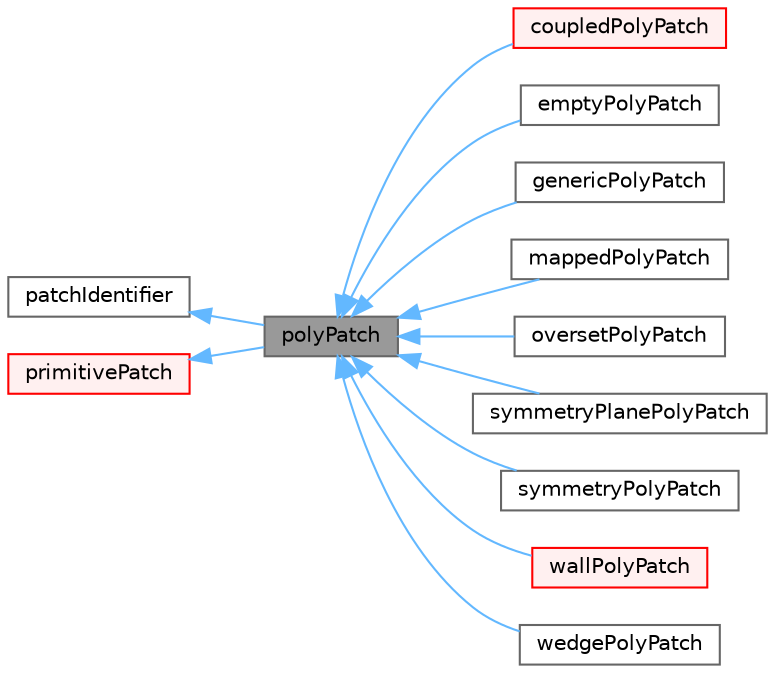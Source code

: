 digraph "polyPatch"
{
 // LATEX_PDF_SIZE
  bgcolor="transparent";
  edge [fontname=Helvetica,fontsize=10,labelfontname=Helvetica,labelfontsize=10];
  node [fontname=Helvetica,fontsize=10,shape=box,height=0.2,width=0.4];
  rankdir="LR";
  Node1 [id="Node000001",label="polyPatch",height=0.2,width=0.4,color="gray40", fillcolor="grey60", style="filled", fontcolor="black",tooltip="A patch is a list of labels that address the faces in the global face list."];
  Node2 -> Node1 [id="edge1_Node000001_Node000002",dir="back",color="steelblue1",style="solid",tooltip=" "];
  Node2 [id="Node000002",label="patchIdentifier",height=0.2,width=0.4,color="gray40", fillcolor="white", style="filled",URL="$classFoam_1_1patchIdentifier.html",tooltip="Identifies a patch by name and index, with optional physical type and group information."];
  Node3 -> Node1 [id="edge2_Node000001_Node000003",dir="back",color="steelblue1",style="solid",tooltip=" "];
  Node3 [id="Node000003",label="primitivePatch",height=0.2,width=0.4,color="red", fillcolor="#FFF0F0", style="filled",URL="$classFoam_1_1PrimitivePatch.html",tooltip="A list of faces which address into the list of points."];
  Node1 -> Node6 [id="edge3_Node000001_Node000006",dir="back",color="steelblue1",style="solid",tooltip=" "];
  Node6 [id="Node000006",label="coupledPolyPatch",height=0.2,width=0.4,color="red", fillcolor="#FFF0F0", style="filled",URL="$classFoam_1_1coupledPolyPatch.html",tooltip="The coupledPolyPatch is an abstract base class for patches that couple regions of the computational d..."];
  Node1 -> Node16 [id="edge4_Node000001_Node000016",dir="back",color="steelblue1",style="solid",tooltip=" "];
  Node16 [id="Node000016",label="emptyPolyPatch",height=0.2,width=0.4,color="gray40", fillcolor="white", style="filled",URL="$classFoam_1_1emptyPolyPatch.html",tooltip="Empty front and back plane patch. Used for 2-D geometries."];
  Node1 -> Node17 [id="edge5_Node000001_Node000017",dir="back",color="steelblue1",style="solid",tooltip=" "];
  Node17 [id="Node000017",label="genericPolyPatch",height=0.2,width=0.4,color="gray40", fillcolor="white", style="filled",URL="$classFoam_1_1genericPolyPatch.html",tooltip="Substitute for unknown patches. Used for postprocessing when only basic polyPatch info is needed or i..."];
  Node1 -> Node18 [id="edge6_Node000001_Node000018",dir="back",color="steelblue1",style="solid",tooltip=" "];
  Node18 [id="Node000018",label="mappedPolyPatch",height=0.2,width=0.4,color="gray40", fillcolor="white", style="filled",URL="$classFoam_1_1mappedPolyPatch.html",tooltip="Determines a mapping between patch face centres and mesh cell or face centres and processors they're ..."];
  Node1 -> Node19 [id="edge7_Node000001_Node000019",dir="back",color="steelblue1",style="solid",tooltip=" "];
  Node19 [id="Node000019",label="oversetPolyPatch",height=0.2,width=0.4,color="gray40", fillcolor="white", style="filled",URL="$classFoam_1_1oversetPolyPatch.html",tooltip="Patch for indicating interpolated boundaries (in overset meshes)."];
  Node1 -> Node20 [id="edge8_Node000001_Node000020",dir="back",color="steelblue1",style="solid",tooltip=" "];
  Node20 [id="Node000020",label="symmetryPlanePolyPatch",height=0.2,width=0.4,color="gray40", fillcolor="white", style="filled",URL="$classFoam_1_1symmetryPlanePolyPatch.html",tooltip="Symmetry-plane patch."];
  Node1 -> Node21 [id="edge9_Node000001_Node000021",dir="back",color="steelblue1",style="solid",tooltip=" "];
  Node21 [id="Node000021",label="symmetryPolyPatch",height=0.2,width=0.4,color="gray40", fillcolor="white", style="filled",URL="$classFoam_1_1symmetryPolyPatch.html",tooltip="Symmetry patch for non-planar or multi-plane patches."];
  Node1 -> Node22 [id="edge10_Node000001_Node000022",dir="back",color="steelblue1",style="solid",tooltip=" "];
  Node22 [id="Node000022",label="wallPolyPatch",height=0.2,width=0.4,color="red", fillcolor="#FFF0F0", style="filled",URL="$classFoam_1_1wallPolyPatch.html",tooltip="Foam::wallPolyPatch."];
  Node1 -> Node25 [id="edge11_Node000001_Node000025",dir="back",color="steelblue1",style="solid",tooltip=" "];
  Node25 [id="Node000025",label="wedgePolyPatch",height=0.2,width=0.4,color="gray40", fillcolor="white", style="filled",URL="$classFoam_1_1wedgePolyPatch.html",tooltip="Wedge front and back plane patch."];
}
